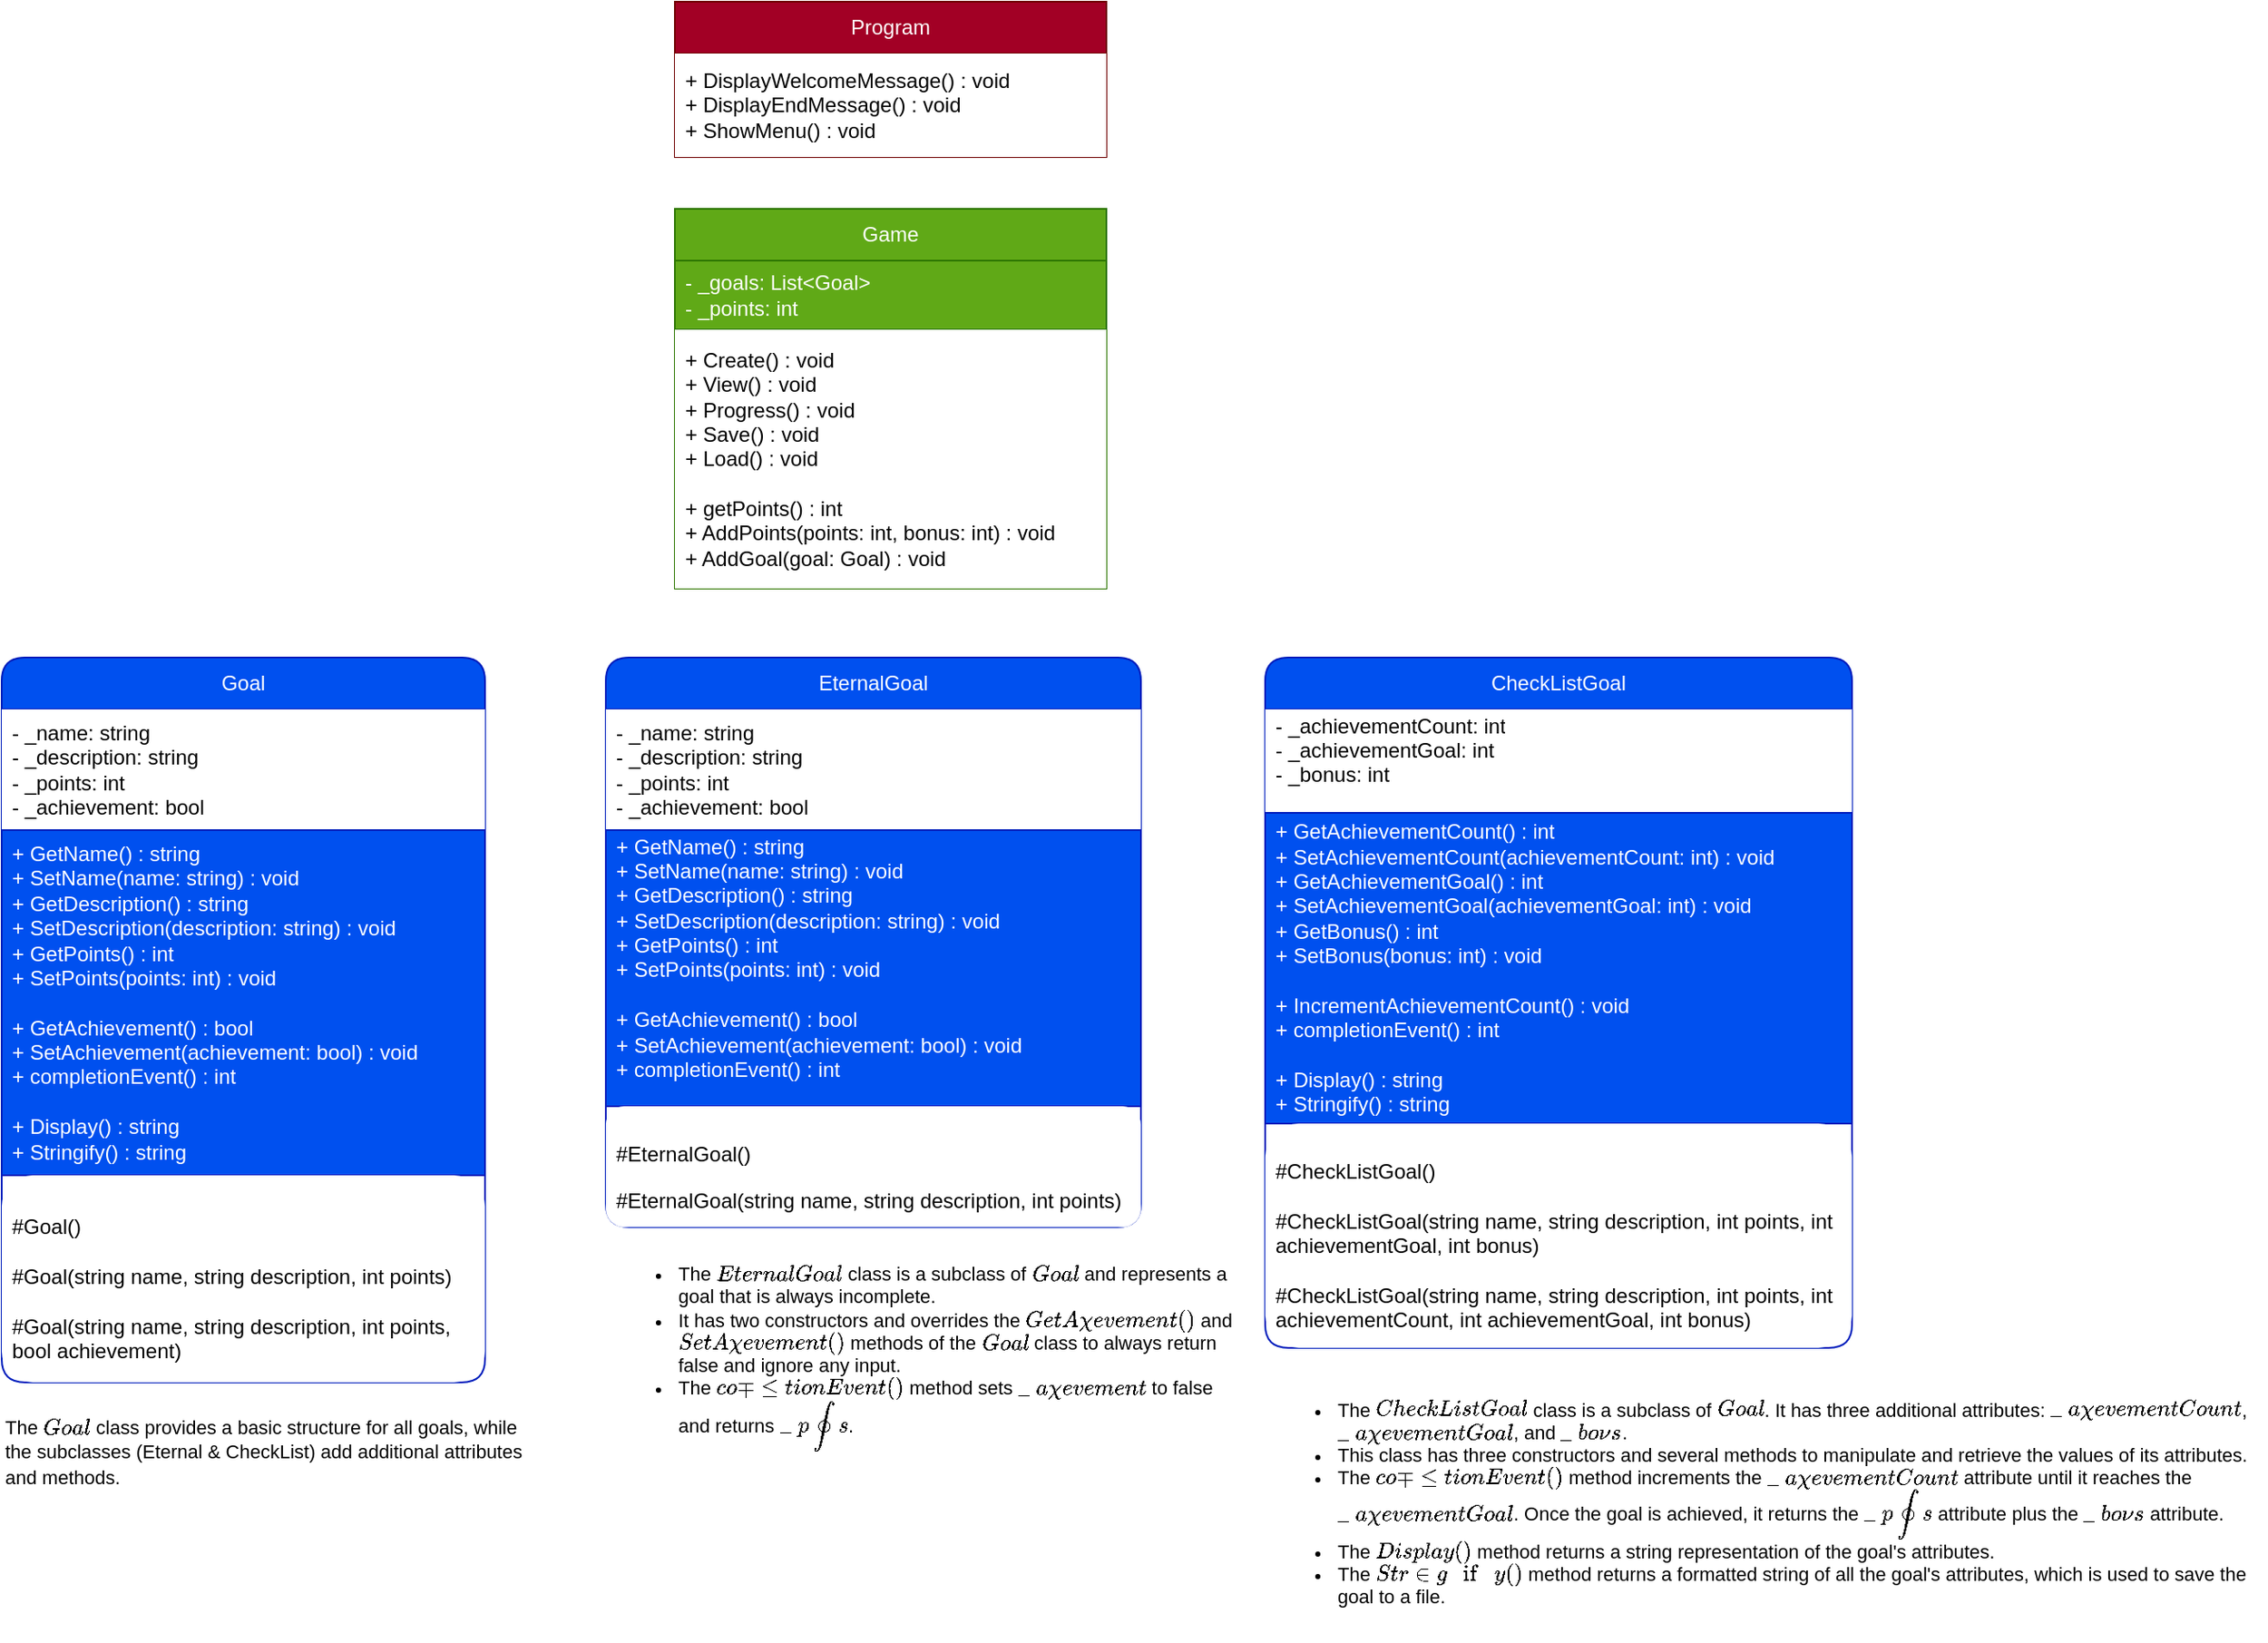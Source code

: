 <mxfile>
    <diagram id="wZ029FIufCJpHaYDYHpU" name="Page-1">
        <mxGraphModel dx="855" dy="706" grid="1" gridSize="10" guides="1" tooltips="1" connect="1" arrows="1" fold="1" page="1" pageScale="1" pageWidth="850" pageHeight="1100" background="#ffffff" math="0" shadow="0">
            <root>
                <mxCell id="0"/>
                <mxCell id="1" parent="0"/>
                <mxCell id="2" value="Program" style="swimlane;fontStyle=0;childLayout=stackLayout;horizontal=1;startSize=30;horizontalStack=0;resizeParent=1;resizeParentMax=0;resizeLast=0;collapsible=1;marginBottom=0;whiteSpace=wrap;html=1;fillColor=#a20025;fontColor=#ffffff;strokeColor=#6F0000;" parent="1" vertex="1">
                    <mxGeometry x="450" y="20" width="250" height="90" as="geometry"/>
                </mxCell>
                <mxCell id="3" value="&lt;div&gt;+ DisplayWelcomeMessage() : void&lt;/div&gt;&lt;div&gt;+ DisplayEndMessage() : void&lt;/div&gt;&lt;div&gt;+ ShowMenu() : void&lt;/div&gt;" style="text;strokeColor=none;fillColor=default;align=left;verticalAlign=middle;spacingLeft=4;spacingRight=4;overflow=hidden;points=[[0,0.5],[1,0.5]];portConstraint=eastwest;rotatable=0;whiteSpace=wrap;html=1;" parent="2" vertex="1">
                    <mxGeometry y="30" width="250" height="60" as="geometry"/>
                </mxCell>
                <mxCell id="6" value="EternalGoal" style="swimlane;fontStyle=0;childLayout=stackLayout;horizontal=1;startSize=30;horizontalStack=0;resizeParent=1;resizeParentMax=0;resizeLast=0;collapsible=1;marginBottom=0;whiteSpace=wrap;html=1;fillColor=#0050ef;fontColor=#ffffff;strokeColor=#001DBC;rounded=1;" parent="1" vertex="1">
                    <mxGeometry x="410" y="400" width="310" height="330" as="geometry"/>
                </mxCell>
                <mxCell id="7" value="&lt;div&gt;- _name: string&lt;/div&gt;&lt;div&gt;- _description: string&lt;/div&gt;&lt;div&gt;- _points: int&lt;/div&gt;&lt;div&gt;- _achievement: bool&lt;/div&gt;" style="text;strokeColor=none;fillColor=default;align=left;verticalAlign=middle;spacingLeft=4;spacingRight=4;overflow=hidden;points=[[0,0.5],[1,0.5]];portConstraint=eastwest;rotatable=0;whiteSpace=wrap;html=1;" parent="6" vertex="1">
                    <mxGeometry y="30" width="310" height="70" as="geometry"/>
                </mxCell>
                <mxCell id="8" value="&lt;div&gt;+ GetName() : string&lt;/div&gt;&lt;div&gt;+ SetName(name: string) : void&lt;/div&gt;&lt;div&gt;+ GetDescription() : string&lt;/div&gt;&lt;div&gt;+ SetDescription(description: string) : void&lt;/div&gt;&lt;div&gt;+ GetPoints() : int&lt;/div&gt;&lt;div&gt;+ SetPoints(points: int) : void&lt;/div&gt;&lt;div&gt;&lt;br&gt;&lt;/div&gt;&lt;div&gt;+ GetAchievement() : bool&lt;/div&gt;&lt;div&gt;+ SetAchievement(achievement: bool) : void&lt;/div&gt;&lt;div&gt;+ completionEvent() : int&lt;/div&gt;&lt;div&gt;&lt;br&gt;&lt;/div&gt;&lt;div&gt;&lt;br&gt;&lt;/div&gt;&lt;div&gt;&lt;br&gt;&lt;/div&gt;" style="text;strokeColor=#001DBC;fillColor=#0050ef;align=left;verticalAlign=middle;spacingLeft=4;spacingRight=4;overflow=hidden;points=[[0,0.5],[1,0.5]];portConstraint=eastwest;rotatable=0;whiteSpace=wrap;html=1;fontColor=#ffffff;glass=0;shadow=0;" parent="6" vertex="1">
                    <mxGeometry y="100" width="310" height="160" as="geometry"/>
                </mxCell>
                <mxCell id="28" value="&lt;p class=&quot;MsoNormal&quot;&gt;#EternalGoal()&lt;/p&gt;&lt;span style=&quot;background-color: initial;&quot;&gt;#EternalGoal(string name, string description, int points)&lt;br&gt;&lt;/span&gt;" style="text;strokeColor=none;fillColor=default;align=left;verticalAlign=middle;spacingLeft=4;spacingRight=4;overflow=hidden;points=[[0,0.5],[1,0.5]];portConstraint=eastwest;rotatable=0;whiteSpace=wrap;html=1;rounded=1;shadow=0;" parent="6" vertex="1">
                    <mxGeometry y="260" width="310" height="70" as="geometry"/>
                </mxCell>
                <mxCell id="10" value="CheckListGoal" style="swimlane;fontStyle=0;childLayout=stackLayout;horizontal=1;startSize=30;horizontalStack=0;resizeParent=1;resizeParentMax=0;resizeLast=0;collapsible=1;marginBottom=0;whiteSpace=wrap;html=1;fillColor=#0050ef;fontColor=#ffffff;strokeColor=#001DBC;rounded=1;" parent="1" vertex="1">
                    <mxGeometry x="792" y="400" width="340" height="400" as="geometry"/>
                </mxCell>
                <mxCell id="11" value="&lt;div&gt;- _achievementCount: int&lt;/div&gt;&lt;div&gt;- _achievementGoal: int&lt;/div&gt;&lt;div&gt;- _bonus: int&lt;/div&gt;&lt;div&gt;&lt;br&gt;&lt;/div&gt;" style="text;strokeColor=none;fillColor=default;align=left;verticalAlign=middle;spacingLeft=4;spacingRight=4;overflow=hidden;points=[[0,0.5],[1,0.5]];portConstraint=eastwest;rotatable=0;whiteSpace=wrap;html=1;" parent="10" vertex="1">
                    <mxGeometry y="30" width="340" height="60" as="geometry"/>
                </mxCell>
                <mxCell id="12" value="&lt;div&gt;+ GetAchievementCount() : int&lt;/div&gt;&lt;div&gt;+ SetAchievementCount(achievementCount: int) : void&lt;/div&gt;&lt;div&gt;+ GetAchievementGoal() : int&lt;/div&gt;&lt;div&gt;+ SetAchievementGoal(achievementGoal: int) : void&lt;/div&gt;&lt;div&gt;+ GetBonus() : int&lt;/div&gt;&lt;div&gt;+ SetBonus(bonus: int) : void&lt;/div&gt;&lt;div&gt;&lt;br&gt;&lt;/div&gt;&lt;div&gt;+ IncrementAchievementCount() : void&lt;/div&gt;&lt;div&gt;+ completionEvent() : int&lt;/div&gt;&lt;div&gt;&lt;br&gt;&lt;/div&gt;&lt;div&gt;+ Display() : string&lt;/div&gt;&lt;div&gt;+ Stringify() : string&lt;/div&gt;" style="text;strokeColor=#001DBC;fillColor=#0050ef;align=left;verticalAlign=middle;spacingLeft=4;spacingRight=4;overflow=hidden;points=[[0,0.5],[1,0.5]];portConstraint=eastwest;rotatable=0;whiteSpace=wrap;html=1;fontColor=#ffffff;" parent="10" vertex="1">
                    <mxGeometry y="90" width="340" height="180" as="geometry"/>
                </mxCell>
                <mxCell id="27" value="&lt;p class=&quot;MsoNormal&quot;&gt;&lt;/p&gt;&lt;span style=&quot;background-color: initial;&quot;&gt;#CheckListGoal()&lt;br&gt;&lt;br&gt;#CheckListGoal(string name, string description, int points,&amp;nbsp;&lt;/span&gt;&lt;span style=&quot;background-color: initial;&quot;&gt;int achievementGoal, int bonus)&lt;br&gt;&lt;/span&gt;&lt;span style=&quot;background-color: initial;&quot;&gt;&lt;br&gt;&lt;/span&gt;&lt;span style=&quot;background-color: initial;&quot;&gt;#CheckListGoal(string name, string description, int points,&amp;nbsp;&lt;/span&gt;&lt;span style=&quot;background-color: initial;&quot;&gt;int achievementCount, int achievementGoal, int bonus)&lt;/span&gt;&lt;span style=&quot;background-color: initial;&quot;&gt;&lt;br&gt;&lt;/span&gt;" style="text;strokeColor=none;fillColor=default;align=left;verticalAlign=middle;spacingLeft=4;spacingRight=4;overflow=hidden;points=[[0,0.5],[1,0.5]];portConstraint=eastwest;rotatable=0;whiteSpace=wrap;html=1;rounded=1;" parent="10" vertex="1">
                    <mxGeometry y="270" width="340" height="130" as="geometry"/>
                </mxCell>
                <mxCell id="14" value="Goal" style="swimlane;fontStyle=0;childLayout=stackLayout;horizontal=1;startSize=30;horizontalStack=0;resizeParent=1;resizeParentMax=0;resizeLast=0;collapsible=1;marginBottom=0;whiteSpace=wrap;html=1;fillColor=#0050ef;fontColor=#ffffff;strokeColor=#001DBC;rounded=1;" parent="1" vertex="1">
                    <mxGeometry x="60" y="400" width="280" height="420" as="geometry"/>
                </mxCell>
                <mxCell id="15" value="&lt;div&gt;- _name: string&lt;/div&gt;&lt;div&gt;- _description: string&lt;/div&gt;&lt;div&gt;- _points: int&lt;/div&gt;&lt;div&gt;- _achievement: bool&lt;/div&gt;" style="text;strokeColor=none;fillColor=default;align=left;verticalAlign=middle;spacingLeft=4;spacingRight=4;overflow=hidden;points=[[0,0.5],[1,0.5]];portConstraint=eastwest;rotatable=0;whiteSpace=wrap;html=1;" parent="14" vertex="1">
                    <mxGeometry y="30" width="280" height="70" as="geometry"/>
                </mxCell>
                <mxCell id="16" value="&lt;div&gt;+ GetName() : string&amp;nbsp; &amp;nbsp; &amp;nbsp; &amp;nbsp;&amp;nbsp;&lt;/div&gt;&lt;div&gt;+ SetName(name: string) : void&amp;nbsp;&amp;nbsp;&lt;/div&gt;&lt;div&gt;+ GetDescription() : string&amp;nbsp; &amp;nbsp;&lt;/div&gt;&lt;div&gt;+ SetDescription(description: string) : void&lt;/div&gt;&lt;div&gt;+ GetPoints() : int&amp;nbsp;&lt;/div&gt;&lt;div&gt;+ SetPoints(points: int) : void&lt;/div&gt;&lt;div&gt;&lt;br&gt;&lt;/div&gt;&lt;div&gt;+ GetAchievement() : bool&lt;/div&gt;&lt;div&gt;+ SetAchievement(achievement: bool) : void&lt;/div&gt;&lt;div&gt;+ completionEvent() : int&lt;/div&gt;&lt;div&gt;&lt;br&gt;&lt;/div&gt;&lt;div&gt;+ Display() : string&lt;/div&gt;&lt;div&gt;+ Stringify() : string&lt;/div&gt;" style="text;strokeColor=#001DBC;fillColor=#0050ef;align=left;verticalAlign=middle;spacingLeft=4;spacingRight=4;overflow=hidden;points=[[0,0.5],[1,0.5]];portConstraint=eastwest;rotatable=0;whiteSpace=wrap;html=1;fontColor=#ffffff;" parent="14" vertex="1">
                    <mxGeometry y="100" width="280" height="200" as="geometry"/>
                </mxCell>
                <mxCell id="29" value="&lt;p class=&quot;MsoNormal&quot;&gt;&lt;/p&gt;&lt;span style=&quot;background-color: initial;&quot;&gt;#Goal()&lt;br&gt;&lt;br&gt;#Goal(string name, string description, int points)&lt;br&gt;&lt;/span&gt;&lt;br&gt;&lt;span style=&quot;background-color: initial;&quot;&gt;#Goal(string name, string description, int points, bool&amp;nbsp;&lt;/span&gt;&lt;span style=&quot;background-color: initial;&quot;&gt;achievement)&lt;/span&gt;&lt;span style=&quot;background-color: initial;&quot;&gt;&lt;br&gt;&lt;/span&gt;" style="text;strokeColor=none;fillColor=default;align=left;verticalAlign=middle;spacingLeft=4;spacingRight=4;overflow=hidden;points=[[0,0.5],[1,0.5]];portConstraint=eastwest;rotatable=0;whiteSpace=wrap;html=1;rounded=1;" parent="14" vertex="1">
                    <mxGeometry y="300" width="280" height="120" as="geometry"/>
                </mxCell>
                <mxCell id="18" value="Game" style="swimlane;fontStyle=0;childLayout=stackLayout;horizontal=1;startSize=30;horizontalStack=0;resizeParent=1;resizeParentMax=0;resizeLast=0;collapsible=1;marginBottom=0;whiteSpace=wrap;html=1;fillColor=#60a917;fontColor=#ffffff;strokeColor=#2D7600;" parent="1" vertex="1">
                    <mxGeometry x="450" y="140" width="250" height="220" as="geometry"/>
                </mxCell>
                <mxCell id="19" value="&lt;div&gt;- _goals: List&amp;lt;Goal&amp;gt;&lt;/div&gt;&lt;div&gt;- _points: int&lt;/div&gt;" style="text;strokeColor=#2D7600;fillColor=#60a917;align=left;verticalAlign=middle;spacingLeft=4;spacingRight=4;overflow=hidden;points=[[0,0.5],[1,0.5]];portConstraint=eastwest;rotatable=0;whiteSpace=wrap;html=1;fontColor=#ffffff;" parent="18" vertex="1">
                    <mxGeometry y="30" width="250" height="40" as="geometry"/>
                </mxCell>
                <mxCell id="20" value="&lt;div&gt;&lt;div&gt;+ Create() : void&lt;br&gt;&lt;/div&gt;&lt;div&gt;+ View() : void&lt;/div&gt;&lt;div&gt;+ Progress() : void&lt;/div&gt;&lt;div&gt;+ Save() : void&lt;/div&gt;&lt;div&gt;+ Load() : void&lt;/div&gt;&lt;/div&gt;&lt;div&gt;&lt;br&gt;&lt;/div&gt;&lt;div&gt;+ getPoints() : int&lt;/div&gt;&lt;div&gt;+ AddPoints(points: int, bonus: int) : void&lt;/div&gt;&lt;div&gt;&lt;span style=&quot;background-color: initial;&quot;&gt;+ AddGoal(goal: Goal) : void&lt;/span&gt;&lt;/div&gt;" style="text;strokeColor=none;fillColor=default;align=left;verticalAlign=middle;spacingLeft=4;spacingRight=4;overflow=hidden;points=[[0,0.5],[1,0.5]];portConstraint=eastwest;rotatable=0;whiteSpace=wrap;html=1;" parent="18" vertex="1">
                    <mxGeometry y="70" width="250" height="150" as="geometry"/>
                </mxCell>
                <mxCell id="22" value="&lt;font style=&quot;font-size: 11px;&quot;&gt;The `Goal` class provides a basic structure for all goals, while the subclasses (Eternal &amp;amp; CheckList) add additional attributes and methods.&lt;/font&gt;" style="text;html=1;strokeColor=none;fillColor=default;align=left;verticalAlign=middle;whiteSpace=wrap;rounded=1;" parent="1" vertex="1">
                    <mxGeometry x="60" y="830" width="310" height="60" as="geometry"/>
                </mxCell>
                <mxCell id="25" value="&lt;ul style=&quot;&quot;&gt;&lt;li&gt;&lt;span style=&quot;background-color: initial;&quot;&gt;The `EternalGoal` class is a subclass of `Goal` and represents a goal that is always incomplete.&lt;/span&gt;&lt;/li&gt;&lt;li&gt;&lt;span style=&quot;background-color: initial;&quot;&gt;It has two constructors and overrides the `GetAchievement()` and `SetAchievement()` methods of the `Goal` class to always return false and ignore any input.&lt;/span&gt;&lt;/li&gt;&lt;li&gt;&lt;span style=&quot;background-color: initial;&quot;&gt;The `completionEvent()` method sets `_achievement` to false and returns `_points`.&lt;/span&gt;&lt;/li&gt;&lt;/ul&gt;" style="text;html=1;strokeColor=none;fillColor=default;align=left;verticalAlign=middle;whiteSpace=wrap;rounded=1;fontSize=11;" parent="1" vertex="1">
                    <mxGeometry x="410" y="740" width="370" height="130" as="geometry"/>
                </mxCell>
                <mxCell id="26" value="&lt;p class=&quot;MsoNormal&quot;&gt;&lt;/p&gt;&lt;ul&gt;&lt;li&gt;The `CheckListGoal` class is a subclass of `Goal`.&amp;nbsp;&lt;span style=&quot;background-color: initial;&quot;&gt;It has three additional attributes: `_achievementCount`, `_achievementGoal`, and `_bonus`.&lt;/span&gt;&lt;/li&gt;&lt;li&gt;&lt;span style=&quot;background-color: initial;&quot;&gt;This class has three constructors and several methods to&amp;nbsp;&lt;/span&gt;&lt;span style=&quot;background-color: initial;&quot;&gt;manipulate and retrieve the values of its attributes.&lt;/span&gt;&lt;/li&gt;&lt;li&gt;&lt;span style=&quot;background-color: initial;&quot;&gt;The `completionEvent()` method increments the&amp;nbsp;&lt;/span&gt;&lt;span style=&quot;background-color: initial;&quot;&gt;`_achievementCount` attribute until it reaches the `_achievementGoal`. Once the&amp;nbsp;&lt;/span&gt;&lt;span style=&quot;background-color: initial;&quot;&gt;goal is achieved, it returns the `_points` attribute plus the `_bonus`&amp;nbsp;&lt;/span&gt;&lt;span style=&quot;background-color: initial;&quot;&gt;attribute.&lt;/span&gt;&lt;/li&gt;&lt;li&gt;The `Display()` method returns a string representation of the goal's attributes.&lt;/li&gt;&lt;li&gt;The `Stringify()` method returns a formatted string of all the goal's attributes, which is used to save the goal to a file.&lt;/li&gt;&lt;/ul&gt;&lt;p&gt;&lt;/p&gt;" style="text;html=1;strokeColor=none;fillColor=default;align=left;verticalAlign=middle;whiteSpace=wrap;rounded=1;fontSize=11;" parent="1" vertex="1">
                    <mxGeometry x="792" y="810" width="580" height="160" as="geometry"/>
                </mxCell>
            </root>
        </mxGraphModel>
    </diagram>
</mxfile>